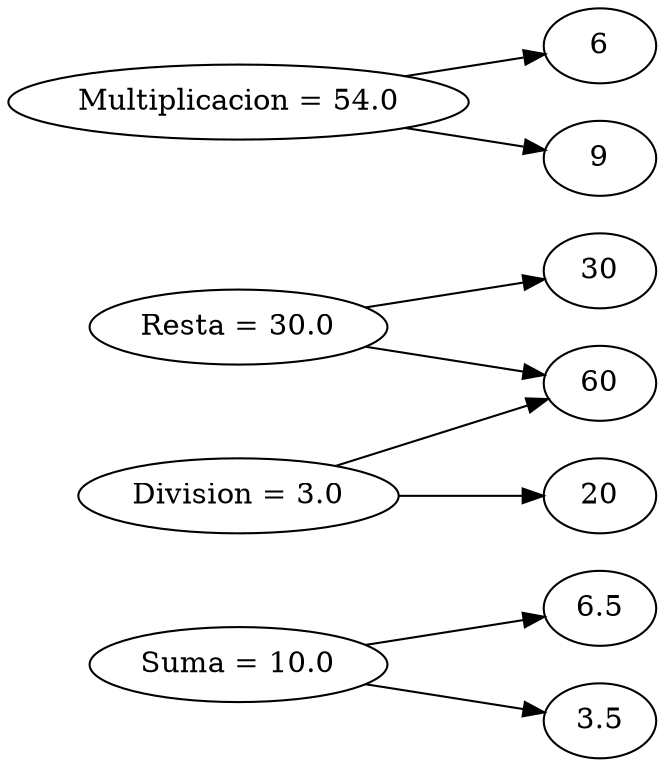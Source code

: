 digraph R {
 rankdir=LR 
 "Suma = 10.0" -> "6.5"
 "Suma = 10.0" -> "3.5"
 "Resta = 30.0" -> "60"
 "Resta = 30.0" -> "30"
 "Division = 3.0" -> "60"
 "Division = 3.0" -> "20"
 "Multiplicacion = 54.0" -> "6"
 "Multiplicacion = 54.0" -> "9"
}